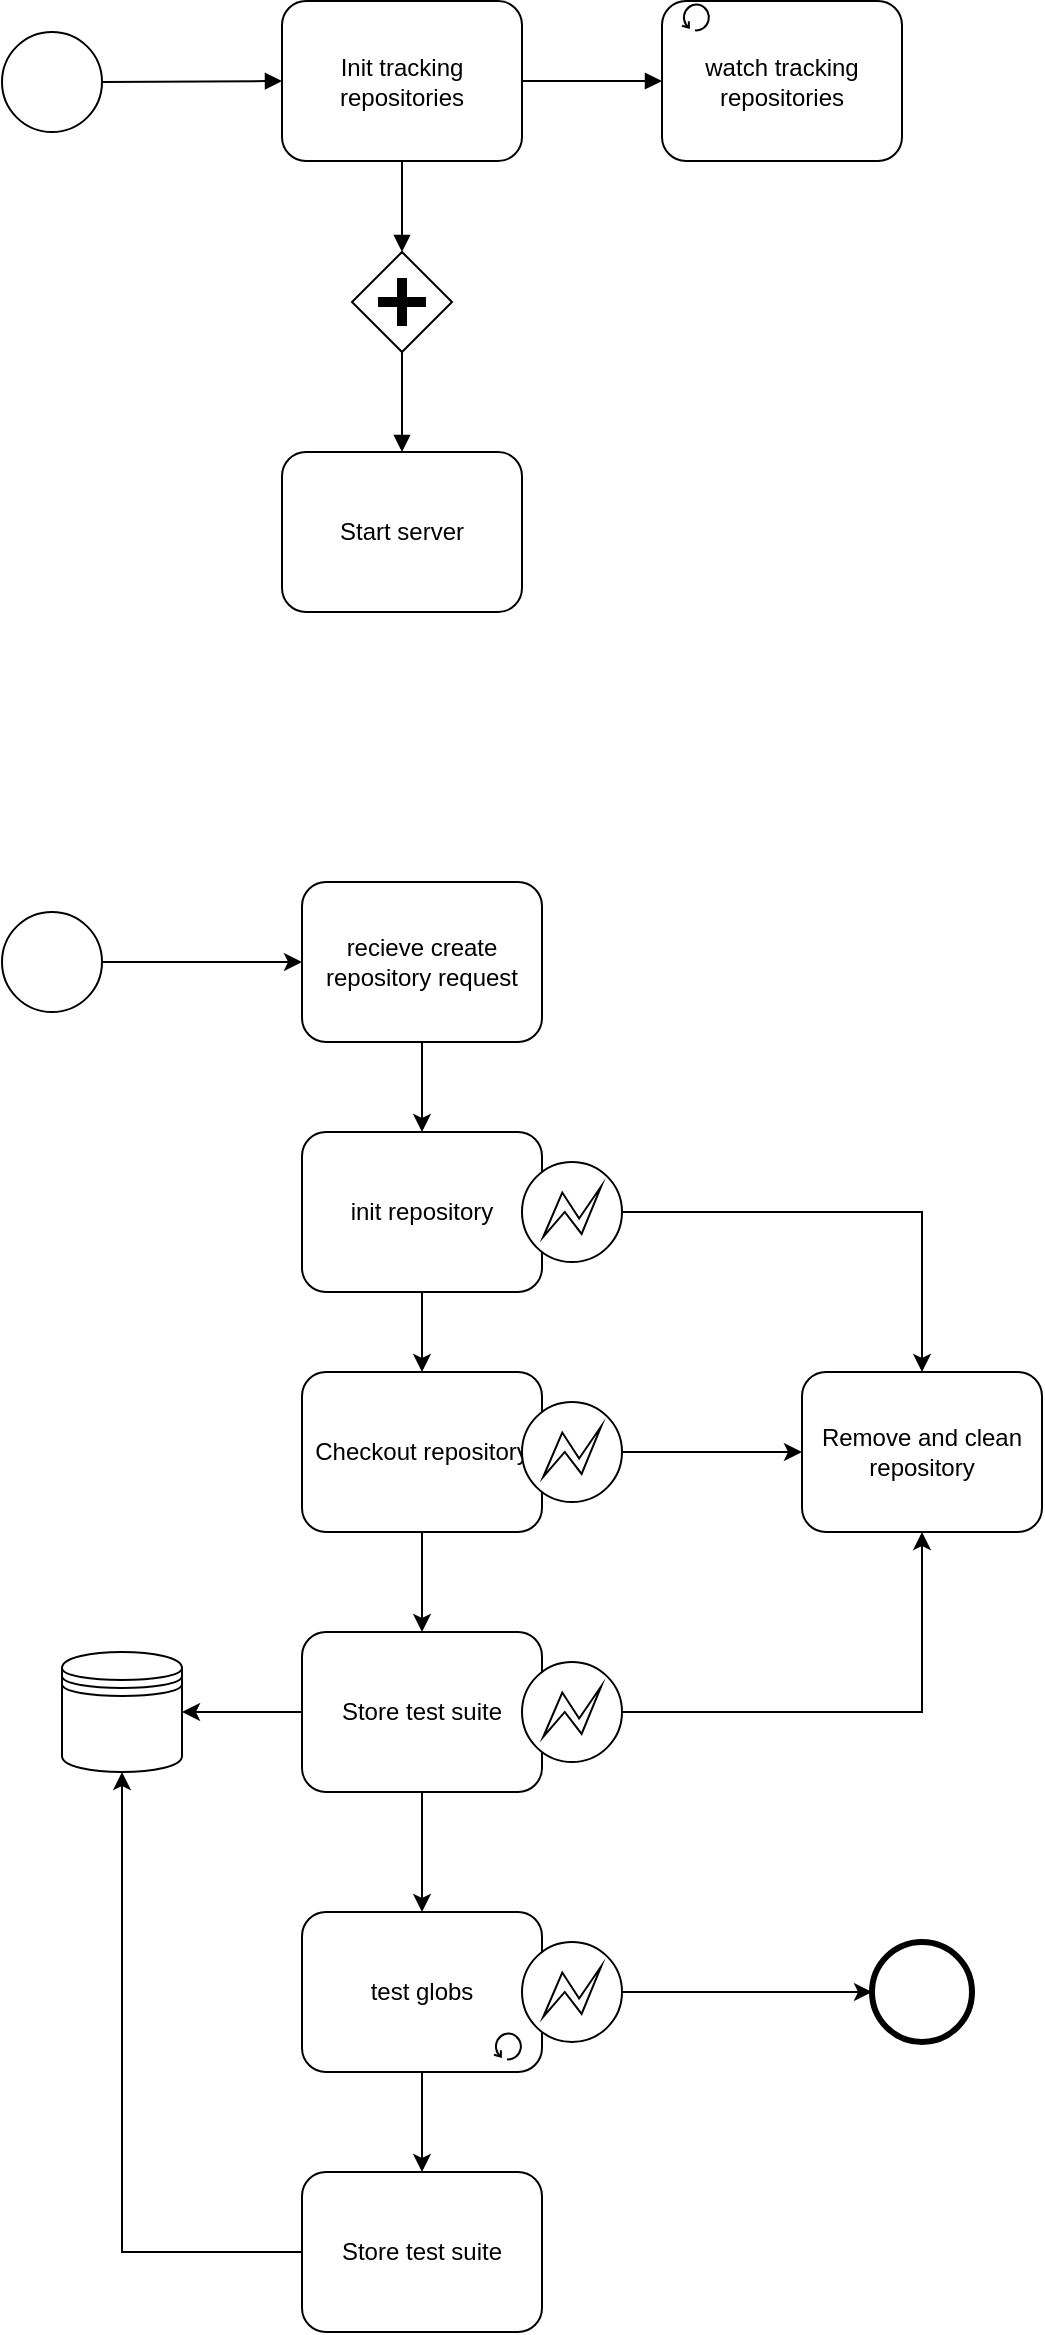 <mxfile version="12.5.8" type="device"><diagram id="r_ABnzR8EYtAEP8g8Cy3" name="Page-1"><mxGraphModel dx="1613" dy="886" grid="1" gridSize="10" guides="1" tooltips="1" connect="1" arrows="1" fold="1" page="1" pageScale="1" pageWidth="827" pageHeight="1169" math="0" shadow="0"><root><mxCell id="0"/><mxCell id="1" parent="0"/><mxCell id="s6VVhLTV4K-bBwed17pF-5" value="watch tracking repositories" style="shape=ext;rounded=1;html=1;whiteSpace=wrap;" vertex="1" parent="1"><mxGeometry x="400" y="34.5" width="120" height="80" as="geometry"/></mxCell><mxCell id="s6VVhLTV4K-bBwed17pF-2" value="Init tracking repositories" style="shape=ext;rounded=1;html=1;whiteSpace=wrap;" vertex="1" parent="1"><mxGeometry x="210" y="34.5" width="120" height="80" as="geometry"/></mxCell><mxCell id="s6VVhLTV4K-bBwed17pF-3" value="" style="shape=mxgraph.bpmn.shape;html=1;verticalLabelPosition=bottom;labelBackgroundColor=#ffffff;verticalAlign=top;align=center;perimeter=ellipsePerimeter;outlineConnect=0;outline=standard;symbol=general;" vertex="1" parent="1"><mxGeometry x="70" y="50" width="50" height="50" as="geometry"/></mxCell><mxCell id="s6VVhLTV4K-bBwed17pF-4" value="" style="shape=mxgraph.bpmn.loop;html=1;outlineConnect=0;" vertex="1" parent="1"><mxGeometry x="410" y="35.5" width="14" height="14" as="geometry"/></mxCell><mxCell id="s6VVhLTV4K-bBwed17pF-6" value="" style="endArrow=block;endFill=1;endSize=6;html=1;exitX=1;exitY=0.5;exitDx=0;exitDy=0;entryX=0;entryY=0.5;entryDx=0;entryDy=0;" edge="1" parent="1" source="s6VVhLTV4K-bBwed17pF-3" target="s6VVhLTV4K-bBwed17pF-2"><mxGeometry width="100" relative="1" as="geometry"><mxPoint x="70" y="140" as="sourcePoint"/><mxPoint x="170" y="140" as="targetPoint"/></mxGeometry></mxCell><mxCell id="s6VVhLTV4K-bBwed17pF-7" value="" style="endArrow=block;endFill=1;endSize=6;html=1;exitX=1;exitY=0.5;exitDx=0;exitDy=0;entryX=0;entryY=0.5;entryDx=0;entryDy=0;" edge="1" parent="1" source="s6VVhLTV4K-bBwed17pF-2" target="s6VVhLTV4K-bBwed17pF-5"><mxGeometry width="100" relative="1" as="geometry"><mxPoint x="90.0" y="84.5" as="sourcePoint"/><mxPoint x="180" y="84.5" as="targetPoint"/></mxGeometry></mxCell><mxCell id="s6VVhLTV4K-bBwed17pF-9" value="" style="shape=mxgraph.bpmn.shape;html=1;verticalLabelPosition=bottom;labelBackgroundColor=#ffffff;verticalAlign=top;align=center;perimeter=rhombusPerimeter;background=gateway;outlineConnect=0;outline=none;symbol=parallelGw;" vertex="1" parent="1"><mxGeometry x="245" y="160" width="50" height="50" as="geometry"/></mxCell><mxCell id="s6VVhLTV4K-bBwed17pF-10" value="" style="endArrow=block;endFill=1;endSize=6;html=1;exitX=0.5;exitY=1;exitDx=0;exitDy=0;entryX=0.5;entryY=0;entryDx=0;entryDy=0;" edge="1" parent="1" source="s6VVhLTV4K-bBwed17pF-2" target="s6VVhLTV4K-bBwed17pF-9"><mxGeometry width="100" relative="1" as="geometry"><mxPoint x="-10" y="140" as="sourcePoint"/><mxPoint x="410" y="190" as="targetPoint"/></mxGeometry></mxCell><mxCell id="s6VVhLTV4K-bBwed17pF-11" value="Start server" style="shape=ext;rounded=1;html=1;whiteSpace=wrap;" vertex="1" parent="1"><mxGeometry x="210" y="260" width="120" height="80" as="geometry"/></mxCell><mxCell id="s6VVhLTV4K-bBwed17pF-12" value="" style="endArrow=block;endFill=1;endSize=6;html=1;exitX=0.5;exitY=1;exitDx=0;exitDy=0;entryX=0.5;entryY=0;entryDx=0;entryDy=0;" edge="1" parent="1" source="s6VVhLTV4K-bBwed17pF-9" target="s6VVhLTV4K-bBwed17pF-11"><mxGeometry width="100" relative="1" as="geometry"><mxPoint x="70" y="280" as="sourcePoint"/><mxPoint x="170" y="280" as="targetPoint"/></mxGeometry></mxCell><mxCell id="s6VVhLTV4K-bBwed17pF-25" style="edgeStyle=orthogonalEdgeStyle;rounded=0;orthogonalLoop=1;jettySize=auto;html=1;exitX=1;exitY=0.5;exitDx=0;exitDy=0;entryX=0;entryY=0.5;entryDx=0;entryDy=0;" edge="1" parent="1" source="s6VVhLTV4K-bBwed17pF-14" target="s6VVhLTV4K-bBwed17pF-15"><mxGeometry relative="1" as="geometry"/></mxCell><mxCell id="s6VVhLTV4K-bBwed17pF-14" value="" style="shape=mxgraph.bpmn.shape;html=1;verticalLabelPosition=bottom;labelBackgroundColor=#ffffff;verticalAlign=top;align=center;perimeter=ellipsePerimeter;outlineConnect=0;outline=standard;symbol=general;" vertex="1" parent="1"><mxGeometry x="70" y="490" width="50" height="50" as="geometry"/></mxCell><mxCell id="s6VVhLTV4K-bBwed17pF-35" style="edgeStyle=orthogonalEdgeStyle;rounded=0;orthogonalLoop=1;jettySize=auto;html=1;exitX=0.5;exitY=1;exitDx=0;exitDy=0;entryX=0.5;entryY=0;entryDx=0;entryDy=0;" edge="1" parent="1" source="s6VVhLTV4K-bBwed17pF-15" target="s6VVhLTV4K-bBwed17pF-16"><mxGeometry relative="1" as="geometry"/></mxCell><mxCell id="s6VVhLTV4K-bBwed17pF-15" value="recieve create repository request" style="shape=ext;rounded=1;html=1;whiteSpace=wrap;" vertex="1" parent="1"><mxGeometry x="220" y="475" width="120" height="80" as="geometry"/></mxCell><mxCell id="s6VVhLTV4K-bBwed17pF-37" style="edgeStyle=orthogonalEdgeStyle;rounded=0;orthogonalLoop=1;jettySize=auto;html=1;exitX=0.5;exitY=1;exitDx=0;exitDy=0;" edge="1" parent="1" source="s6VVhLTV4K-bBwed17pF-16" target="s6VVhLTV4K-bBwed17pF-36"><mxGeometry relative="1" as="geometry"/></mxCell><mxCell id="s6VVhLTV4K-bBwed17pF-16" value="init repository" style="shape=ext;rounded=1;html=1;whiteSpace=wrap;" vertex="1" parent="1"><mxGeometry x="220" y="600" width="120" height="80" as="geometry"/></mxCell><mxCell id="s6VVhLTV4K-bBwed17pF-53" style="edgeStyle=orthogonalEdgeStyle;rounded=0;orthogonalLoop=1;jettySize=auto;html=1;entryX=0.5;entryY=0;entryDx=0;entryDy=0;" edge="1" parent="1" source="s6VVhLTV4K-bBwed17pF-17" target="s6VVhLTV4K-bBwed17pF-19"><mxGeometry relative="1" as="geometry"/></mxCell><mxCell id="s6VVhLTV4K-bBwed17pF-54" style="edgeStyle=orthogonalEdgeStyle;rounded=0;orthogonalLoop=1;jettySize=auto;html=1;entryX=1;entryY=0.5;entryDx=0;entryDy=0;" edge="1" parent="1" source="s6VVhLTV4K-bBwed17pF-17" target="s6VVhLTV4K-bBwed17pF-48"><mxGeometry relative="1" as="geometry"/></mxCell><mxCell id="s6VVhLTV4K-bBwed17pF-17" value="Store test suite" style="shape=ext;rounded=1;html=1;whiteSpace=wrap;" vertex="1" parent="1"><mxGeometry x="220" y="850" width="120" height="80" as="geometry"/></mxCell><mxCell id="s6VVhLTV4K-bBwed17pF-57" style="edgeStyle=orthogonalEdgeStyle;rounded=0;orthogonalLoop=1;jettySize=auto;html=1;exitX=0.5;exitY=1;exitDx=0;exitDy=0;entryX=0.5;entryY=0;entryDx=0;entryDy=0;" edge="1" parent="1" source="s6VVhLTV4K-bBwed17pF-19" target="s6VVhLTV4K-bBwed17pF-56"><mxGeometry relative="1" as="geometry"/></mxCell><mxCell id="s6VVhLTV4K-bBwed17pF-19" value="test globs" style="shape=ext;rounded=1;html=1;whiteSpace=wrap;" vertex="1" parent="1"><mxGeometry x="220" y="990" width="120" height="80" as="geometry"/></mxCell><mxCell id="s6VVhLTV4K-bBwed17pF-38" style="edgeStyle=orthogonalEdgeStyle;rounded=0;orthogonalLoop=1;jettySize=auto;html=1;exitX=0.5;exitY=1;exitDx=0;exitDy=0;" edge="1" parent="1" source="s6VVhLTV4K-bBwed17pF-36" target="s6VVhLTV4K-bBwed17pF-17"><mxGeometry relative="1" as="geometry"/></mxCell><mxCell id="s6VVhLTV4K-bBwed17pF-36" value="Checkout repository" style="shape=ext;rounded=1;html=1;whiteSpace=wrap;" vertex="1" parent="1"><mxGeometry x="220" y="720" width="120" height="80" as="geometry"/></mxCell><mxCell id="s6VVhLTV4K-bBwed17pF-43" style="edgeStyle=orthogonalEdgeStyle;rounded=0;orthogonalLoop=1;jettySize=auto;html=1;exitX=1;exitY=0.5;exitDx=0;exitDy=0;entryX=0.5;entryY=0;entryDx=0;entryDy=0;" edge="1" parent="1" source="s6VVhLTV4K-bBwed17pF-39" target="s6VVhLTV4K-bBwed17pF-45"><mxGeometry relative="1" as="geometry"><mxPoint x="450.333" y="753" as="targetPoint"/></mxGeometry></mxCell><mxCell id="s6VVhLTV4K-bBwed17pF-39" value="" style="shape=mxgraph.bpmn.shape;html=1;verticalLabelPosition=bottom;labelBackgroundColor=#ffffff;verticalAlign=top;align=center;perimeter=ellipsePerimeter;outlineConnect=0;outline=eventInt;symbol=error;" vertex="1" parent="1"><mxGeometry x="330" y="615" width="50" height="50" as="geometry"/></mxCell><mxCell id="s6VVhLTV4K-bBwed17pF-46" style="edgeStyle=orthogonalEdgeStyle;rounded=0;orthogonalLoop=1;jettySize=auto;html=1;exitX=1;exitY=0.5;exitDx=0;exitDy=0;entryX=0;entryY=0.5;entryDx=0;entryDy=0;" edge="1" parent="1" source="s6VVhLTV4K-bBwed17pF-40" target="s6VVhLTV4K-bBwed17pF-45"><mxGeometry relative="1" as="geometry"/></mxCell><mxCell id="s6VVhLTV4K-bBwed17pF-40" value="" style="shape=mxgraph.bpmn.shape;html=1;verticalLabelPosition=bottom;labelBackgroundColor=#ffffff;verticalAlign=top;align=center;perimeter=ellipsePerimeter;outlineConnect=0;outline=eventInt;symbol=error;" vertex="1" parent="1"><mxGeometry x="330" y="735" width="50" height="50" as="geometry"/></mxCell><mxCell id="s6VVhLTV4K-bBwed17pF-47" style="edgeStyle=orthogonalEdgeStyle;rounded=0;orthogonalLoop=1;jettySize=auto;html=1;exitX=1;exitY=0.5;exitDx=0;exitDy=0;entryX=0.5;entryY=1;entryDx=0;entryDy=0;" edge="1" parent="1" source="s6VVhLTV4K-bBwed17pF-41" target="s6VVhLTV4K-bBwed17pF-45"><mxGeometry relative="1" as="geometry"/></mxCell><mxCell id="s6VVhLTV4K-bBwed17pF-41" value="" style="shape=mxgraph.bpmn.shape;html=1;verticalLabelPosition=bottom;labelBackgroundColor=#ffffff;verticalAlign=top;align=center;perimeter=ellipsePerimeter;outlineConnect=0;outline=eventInt;symbol=error;" vertex="1" parent="1"><mxGeometry x="330" y="865" width="50" height="50" as="geometry"/></mxCell><mxCell id="s6VVhLTV4K-bBwed17pF-45" value="Remove and clean repository" style="shape=ext;rounded=1;html=1;whiteSpace=wrap;" vertex="1" parent="1"><mxGeometry x="470" y="720" width="120" height="80" as="geometry"/></mxCell><mxCell id="s6VVhLTV4K-bBwed17pF-48" value="" style="shape=datastore;whiteSpace=wrap;html=1;" vertex="1" parent="1"><mxGeometry x="100" y="860" width="60" height="60" as="geometry"/></mxCell><mxCell id="s6VVhLTV4K-bBwed17pF-55" value="" style="shape=mxgraph.bpmn.loop;html=1;outlineConnect=0;" vertex="1" parent="1"><mxGeometry x="316" y="1050" width="14" height="14" as="geometry"/></mxCell><mxCell id="s6VVhLTV4K-bBwed17pF-58" style="edgeStyle=orthogonalEdgeStyle;rounded=0;orthogonalLoop=1;jettySize=auto;html=1;exitX=0;exitY=0.5;exitDx=0;exitDy=0;entryX=0.5;entryY=1;entryDx=0;entryDy=0;" edge="1" parent="1" source="s6VVhLTV4K-bBwed17pF-56" target="s6VVhLTV4K-bBwed17pF-48"><mxGeometry relative="1" as="geometry"/></mxCell><mxCell id="s6VVhLTV4K-bBwed17pF-56" value="Store test suite" style="shape=ext;rounded=1;html=1;whiteSpace=wrap;" vertex="1" parent="1"><mxGeometry x="220" y="1120" width="120" height="80" as="geometry"/></mxCell><mxCell id="s6VVhLTV4K-bBwed17pF-60" style="edgeStyle=orthogonalEdgeStyle;rounded=0;orthogonalLoop=1;jettySize=auto;html=1;exitX=1;exitY=0.5;exitDx=0;exitDy=0;entryX=0;entryY=0.5;entryDx=0;entryDy=0;" edge="1" parent="1" source="s6VVhLTV4K-bBwed17pF-59" target="s6VVhLTV4K-bBwed17pF-61"><mxGeometry relative="1" as="geometry"><mxPoint x="440" y="1110" as="targetPoint"/></mxGeometry></mxCell><mxCell id="s6VVhLTV4K-bBwed17pF-59" value="" style="shape=mxgraph.bpmn.shape;html=1;verticalLabelPosition=bottom;labelBackgroundColor=#ffffff;verticalAlign=top;align=center;perimeter=ellipsePerimeter;outlineConnect=0;outline=eventInt;symbol=error;" vertex="1" parent="1"><mxGeometry x="330" y="1005" width="50" height="50" as="geometry"/></mxCell><mxCell id="s6VVhLTV4K-bBwed17pF-61" value="" style="shape=mxgraph.bpmn.shape;html=1;verticalLabelPosition=bottom;labelBackgroundColor=#ffffff;verticalAlign=top;align=center;perimeter=ellipsePerimeter;outlineConnect=0;outline=end;symbol=general;" vertex="1" parent="1"><mxGeometry x="505" y="1005" width="50" height="50" as="geometry"/></mxCell></root></mxGraphModel></diagram></mxfile>